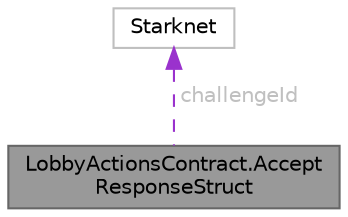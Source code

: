 digraph "LobbyActionsContract.AcceptResponseStruct"
{
 // LATEX_PDF_SIZE
  bgcolor="transparent";
  edge [fontname=Helvetica,fontsize=10,labelfontname=Helvetica,labelfontsize=10];
  node [fontname=Helvetica,fontsize=10,shape=box,height=0.2,width=0.4];
  Node1 [id="Node000001",label="LobbyActionsContract.Accept\lResponseStruct",height=0.2,width=0.4,color="gray40", fillcolor="grey60", style="filled", fontcolor="black",tooltip="Created: Combat State."];
  Node2 -> Node1 [id="edge1_Node000001_Node000002",dir="back",color="darkorchid3",style="dashed",tooltip=" ",label=" challengeId",fontcolor="grey" ];
  Node2 [id="Node000002",label="Starknet",height=0.2,width=0.4,color="grey75", fillcolor="white", style="filled",tooltip=" "];
}
